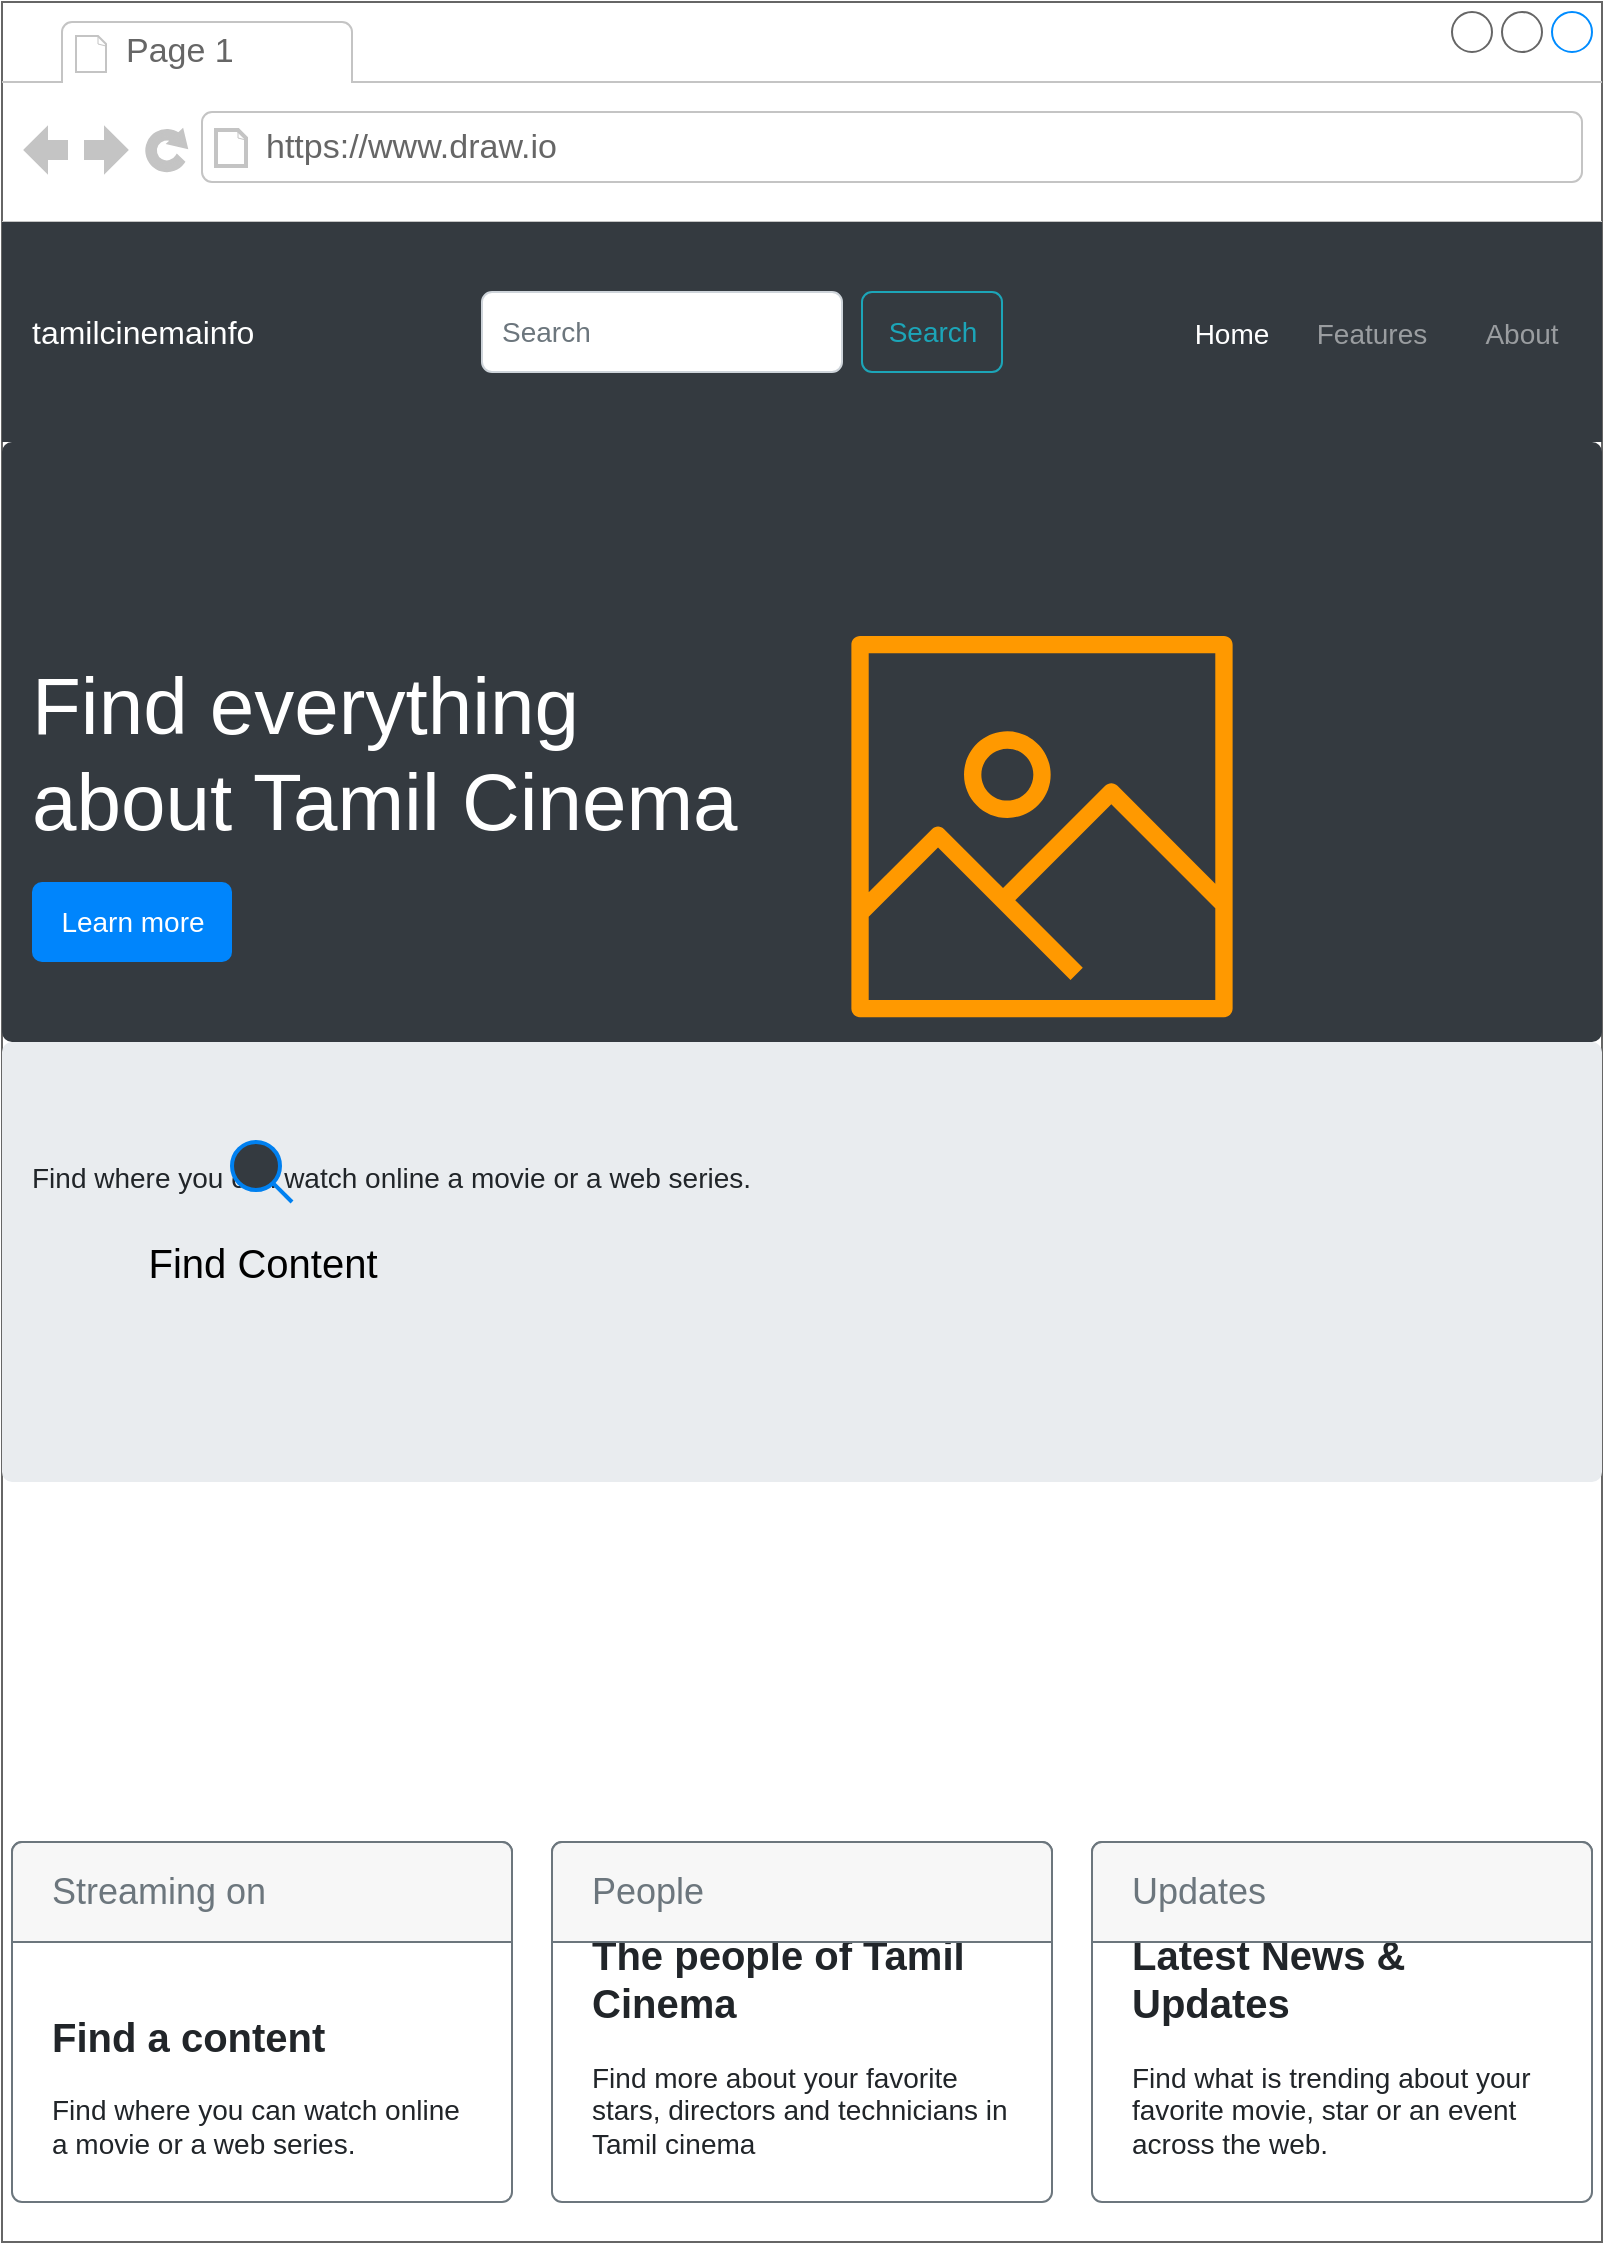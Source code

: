 <mxfile version="15.2.2" type="github">
  <diagram id="Pf4WqLPi2MoD2n6zhCEW" name="Page-1">
    <mxGraphModel dx="1523" dy="845" grid="1" gridSize="10" guides="1" tooltips="1" connect="1" arrows="1" fold="1" page="1" pageScale="1" pageWidth="1100" pageHeight="850" math="0" shadow="0">
      <root>
        <mxCell id="0" />
        <mxCell id="1" parent="0" />
        <mxCell id="dFHWu7-HV-Utm9xsT1JL-1" value="" style="strokeWidth=1;shadow=0;dashed=0;align=center;html=1;shape=mxgraph.mockup.containers.browserWindow;rSize=0;strokeColor=#666666;strokeColor2=#008cff;strokeColor3=#c4c4c4;mainText=,;recursiveResize=0;rotation=0;" vertex="1" parent="1">
          <mxGeometry x="120" y="60" width="800" height="1120" as="geometry" />
        </mxCell>
        <mxCell id="dFHWu7-HV-Utm9xsT1JL-2" value="Page 1" style="strokeWidth=1;shadow=0;dashed=0;align=center;html=1;shape=mxgraph.mockup.containers.anchor;fontSize=17;fontColor=#666666;align=left;" vertex="1" parent="dFHWu7-HV-Utm9xsT1JL-1">
          <mxGeometry x="60" y="12" width="110" height="26" as="geometry" />
        </mxCell>
        <mxCell id="dFHWu7-HV-Utm9xsT1JL-3" value="https://www.draw.io" style="strokeWidth=1;shadow=0;dashed=0;align=center;html=1;shape=mxgraph.mockup.containers.anchor;rSize=0;fontSize=17;fontColor=#666666;align=left;" vertex="1" parent="dFHWu7-HV-Utm9xsT1JL-1">
          <mxGeometry x="130" y="60" width="250" height="26" as="geometry" />
        </mxCell>
        <mxCell id="dFHWu7-HV-Utm9xsT1JL-15" value="tamilcinemainfo" style="html=1;shadow=0;dashed=0;fillColor=#343A40;strokeColor=none;fontSize=16;fontColor=#ffffff;align=left;spacing=15;rotation=0;" vertex="1" parent="dFHWu7-HV-Utm9xsT1JL-1">
          <mxGeometry y="110" width="800" height="110" as="geometry" />
        </mxCell>
        <mxCell id="dFHWu7-HV-Utm9xsT1JL-16" value="Home" style="fillColor=none;strokeColor=none;fontSize=14;fontColor=#ffffff;align=center;" vertex="1" parent="dFHWu7-HV-Utm9xsT1JL-15">
          <mxGeometry width="70" height="40" relative="1" as="geometry">
            <mxPoint x="580" y="35" as="offset" />
          </mxGeometry>
        </mxCell>
        <mxCell id="dFHWu7-HV-Utm9xsT1JL-17" value="Features" style="fillColor=none;strokeColor=none;fontSize=14;fontColor=#9A9DA0;align=center;" vertex="1" parent="dFHWu7-HV-Utm9xsT1JL-15">
          <mxGeometry width="70" height="40" relative="1" as="geometry">
            <mxPoint x="650" y="35" as="offset" />
          </mxGeometry>
        </mxCell>
        <mxCell id="dFHWu7-HV-Utm9xsT1JL-19" value="About" style="fillColor=none;strokeColor=none;fontSize=14;fontColor=#9A9DA0;align=center;" vertex="1" parent="dFHWu7-HV-Utm9xsT1JL-15">
          <mxGeometry width="80" height="40" relative="1" as="geometry">
            <mxPoint x="720" y="35" as="offset" />
          </mxGeometry>
        </mxCell>
        <mxCell id="dFHWu7-HV-Utm9xsT1JL-20" value="Search" style="html=1;shadow=0;dashed=0;shape=mxgraph.bootstrap.rrect;rSize=5;fontSize=14;fontColor=#1CA5B8;strokeColor=#1CA5B8;fillColor=none;" vertex="1" parent="dFHWu7-HV-Utm9xsT1JL-15">
          <mxGeometry x="1" width="70" height="40" relative="1" as="geometry">
            <mxPoint x="-370" y="35" as="offset" />
          </mxGeometry>
        </mxCell>
        <mxCell id="dFHWu7-HV-Utm9xsT1JL-21" value="Search" style="html=1;shadow=0;dashed=0;shape=mxgraph.bootstrap.rrect;rSize=5;fontSize=14;fontColor=#6C767D;strokeColor=#CED4DA;fillColor=#ffffff;align=left;spacing=10;" vertex="1" parent="dFHWu7-HV-Utm9xsT1JL-15">
          <mxGeometry x="1" width="180" height="40" relative="1" as="geometry">
            <mxPoint x="-560" y="35" as="offset" />
          </mxGeometry>
        </mxCell>
        <mxCell id="dFHWu7-HV-Utm9xsT1JL-22" value="&lt;span style=&quot;font-size: 40px&quot;&gt;&lt;font color=&quot;#ffffff&quot;&gt;&lt;br&gt;Find everything &lt;br&gt;about Tamil Cinema&lt;/font&gt;&lt;/span&gt;" style="html=1;shadow=0;dashed=0;shape=mxgraph.bootstrap.rrect;rSize=5;strokeColor=none;html=1;whiteSpace=wrap;fillColor=#343A40;fontColor=#474E4F;align=left;spacing=15;fontSize=14;verticalAlign=top;spacingTop=40;" vertex="1" parent="dFHWu7-HV-Utm9xsT1JL-1">
          <mxGeometry y="220" width="800" height="300" as="geometry" />
        </mxCell>
        <mxCell id="dFHWu7-HV-Utm9xsT1JL-24" value="Learn more" style="html=1;shadow=0;dashed=0;shape=mxgraph.bootstrap.rrect;rSize=5;fillColor=#0085FC;strokeColor=none;align=center;spacing=15;fontSize=14;fontColor=#ffffff;" vertex="1" parent="dFHWu7-HV-Utm9xsT1JL-22">
          <mxGeometry y="1" width="100" height="40" relative="1" as="geometry">
            <mxPoint x="15" y="-80" as="offset" />
          </mxGeometry>
        </mxCell>
        <mxCell id="dFHWu7-HV-Utm9xsT1JL-26" value="" style="sketch=0;outlineConnect=0;fontColor=#232F3E;gradientColor=none;fillColor=#FF9900;strokeColor=none;dashed=0;verticalLabelPosition=bottom;verticalAlign=top;align=center;html=1;fontSize=12;fontStyle=0;aspect=fixed;pointerEvents=1;shape=mxgraph.aws4.container_registry_image;" vertex="1" parent="dFHWu7-HV-Utm9xsT1JL-22">
          <mxGeometry x="424.691" y="97" width="190.617" height="190.617" as="geometry" />
        </mxCell>
        <mxCell id="dFHWu7-HV-Utm9xsT1JL-33" value="&lt;span style=&quot;color: rgb(33 , 37 , 41)&quot;&gt;Find where you can watch online a movie or a web series.&lt;/span&gt;" style="html=1;shadow=0;dashed=0;shape=mxgraph.bootstrap.rrect;rSize=5;strokeColor=none;html=1;whiteSpace=wrap;fillColor=#E9ECEF;fontColor=#474E4F;align=left;spacing=15;fontSize=14;verticalAlign=top;spacingTop=40;" vertex="1" parent="dFHWu7-HV-Utm9xsT1JL-1">
          <mxGeometry y="520" width="800" height="220" as="geometry" />
        </mxCell>
        <mxCell id="dFHWu7-HV-Utm9xsT1JL-27" value="&lt;span style=&quot;font-size: 20px&quot;&gt;&lt;b&gt;Find a content&lt;/b&gt;&lt;/span&gt;&lt;br style=&quot;font-size: 14px&quot;&gt;&lt;br style=&quot;font-size: 14px&quot;&gt;Find where you can watch online a movie or a web series." style="html=1;shadow=0;dashed=0;shape=mxgraph.bootstrap.rrect;rSize=5;strokeColor=#6C767D;html=1;whiteSpace=wrap;fillColor=#ffffff;fontColor=#212529;verticalAlign=bottom;align=left;spacing=20;spacingBottom=0;fontSize=14;" vertex="1" parent="dFHWu7-HV-Utm9xsT1JL-1">
          <mxGeometry x="5" y="920" width="250" height="180" as="geometry" />
        </mxCell>
        <mxCell id="dFHWu7-HV-Utm9xsT1JL-28" value="Streaming on" style="html=1;shadow=0;dashed=0;shape=mxgraph.bootstrap.topButton;rSize=5;perimeter=none;whiteSpace=wrap;fillColor=#F7F7F7;strokeColor=#6C767D;fontColor=#6C767D;resizeWidth=1;fontSize=18;align=left;spacing=20;" vertex="1" parent="dFHWu7-HV-Utm9xsT1JL-27">
          <mxGeometry width="250" height="50" relative="1" as="geometry" />
        </mxCell>
        <mxCell id="dFHWu7-HV-Utm9xsT1JL-29" value="&lt;span style=&quot;font-size: 20px&quot;&gt;&lt;b&gt;The people of Tamil Cinema&lt;/b&gt;&lt;/span&gt;&lt;br style=&quot;font-size: 14px&quot;&gt;&lt;br style=&quot;font-size: 14px&quot;&gt;Find more about your favorite stars, directors and technicians in Tamil cinema" style="html=1;shadow=0;dashed=0;shape=mxgraph.bootstrap.rrect;rSize=5;strokeColor=#6C767D;html=1;whiteSpace=wrap;fillColor=#ffffff;fontColor=#212529;verticalAlign=bottom;align=left;spacing=20;spacingBottom=0;fontSize=14;" vertex="1" parent="dFHWu7-HV-Utm9xsT1JL-1">
          <mxGeometry x="275" y="920" width="250" height="180" as="geometry" />
        </mxCell>
        <mxCell id="dFHWu7-HV-Utm9xsT1JL-30" value="People" style="html=1;shadow=0;dashed=0;shape=mxgraph.bootstrap.topButton;rSize=5;perimeter=none;whiteSpace=wrap;fillColor=#F7F7F7;strokeColor=#6C767D;fontColor=#6C767D;resizeWidth=1;fontSize=18;align=left;spacing=20;" vertex="1" parent="dFHWu7-HV-Utm9xsT1JL-29">
          <mxGeometry width="250" height="50" relative="1" as="geometry" />
        </mxCell>
        <mxCell id="dFHWu7-HV-Utm9xsT1JL-31" value="&lt;span style=&quot;font-size: 20px&quot;&gt;&lt;b&gt;Latest News &amp;amp; Updates&lt;/b&gt;&lt;/span&gt;&lt;br style=&quot;font-size: 14px&quot;&gt;&lt;br style=&quot;font-size: 14px&quot;&gt;Find what is trending about your favorite movie, star or an event across the web." style="html=1;shadow=0;dashed=0;shape=mxgraph.bootstrap.rrect;rSize=5;strokeColor=#6C767D;html=1;whiteSpace=wrap;fillColor=#ffffff;fontColor=#212529;verticalAlign=bottom;align=left;spacing=20;spacingBottom=0;fontSize=14;" vertex="1" parent="dFHWu7-HV-Utm9xsT1JL-1">
          <mxGeometry x="545" y="920" width="250" height="180" as="geometry" />
        </mxCell>
        <mxCell id="dFHWu7-HV-Utm9xsT1JL-32" value="Updates" style="html=1;shadow=0;dashed=0;shape=mxgraph.bootstrap.topButton;rSize=5;perimeter=none;whiteSpace=wrap;fillColor=#F7F7F7;strokeColor=#6C767D;fontColor=#6C767D;resizeWidth=1;fontSize=18;align=left;spacing=20;" vertex="1" parent="dFHWu7-HV-Utm9xsT1JL-31">
          <mxGeometry width="250" height="50" relative="1" as="geometry" />
        </mxCell>
        <mxCell id="dFHWu7-HV-Utm9xsT1JL-34" value="" style="html=1;verticalLabelPosition=bottom;align=center;labelBackgroundColor=#ffffff;verticalAlign=top;strokeWidth=2;strokeColor=#0080F0;shadow=0;dashed=0;shape=mxgraph.ios7.icons.looking_glass;fillColor=#343A40;" vertex="1" parent="dFHWu7-HV-Utm9xsT1JL-1">
          <mxGeometry x="115" y="570" width="30" height="30" as="geometry" />
        </mxCell>
        <mxCell id="dFHWu7-HV-Utm9xsT1JL-50" value="Find Content" style="text;html=1;strokeColor=none;fillColor=none;align=center;verticalAlign=middle;whiteSpace=wrap;rounded=0;fontSize=20;" vertex="1" parent="dFHWu7-HV-Utm9xsT1JL-1">
          <mxGeometry x="47.5" y="620" width="165" height="20" as="geometry" />
        </mxCell>
      </root>
    </mxGraphModel>
  </diagram>
</mxfile>
